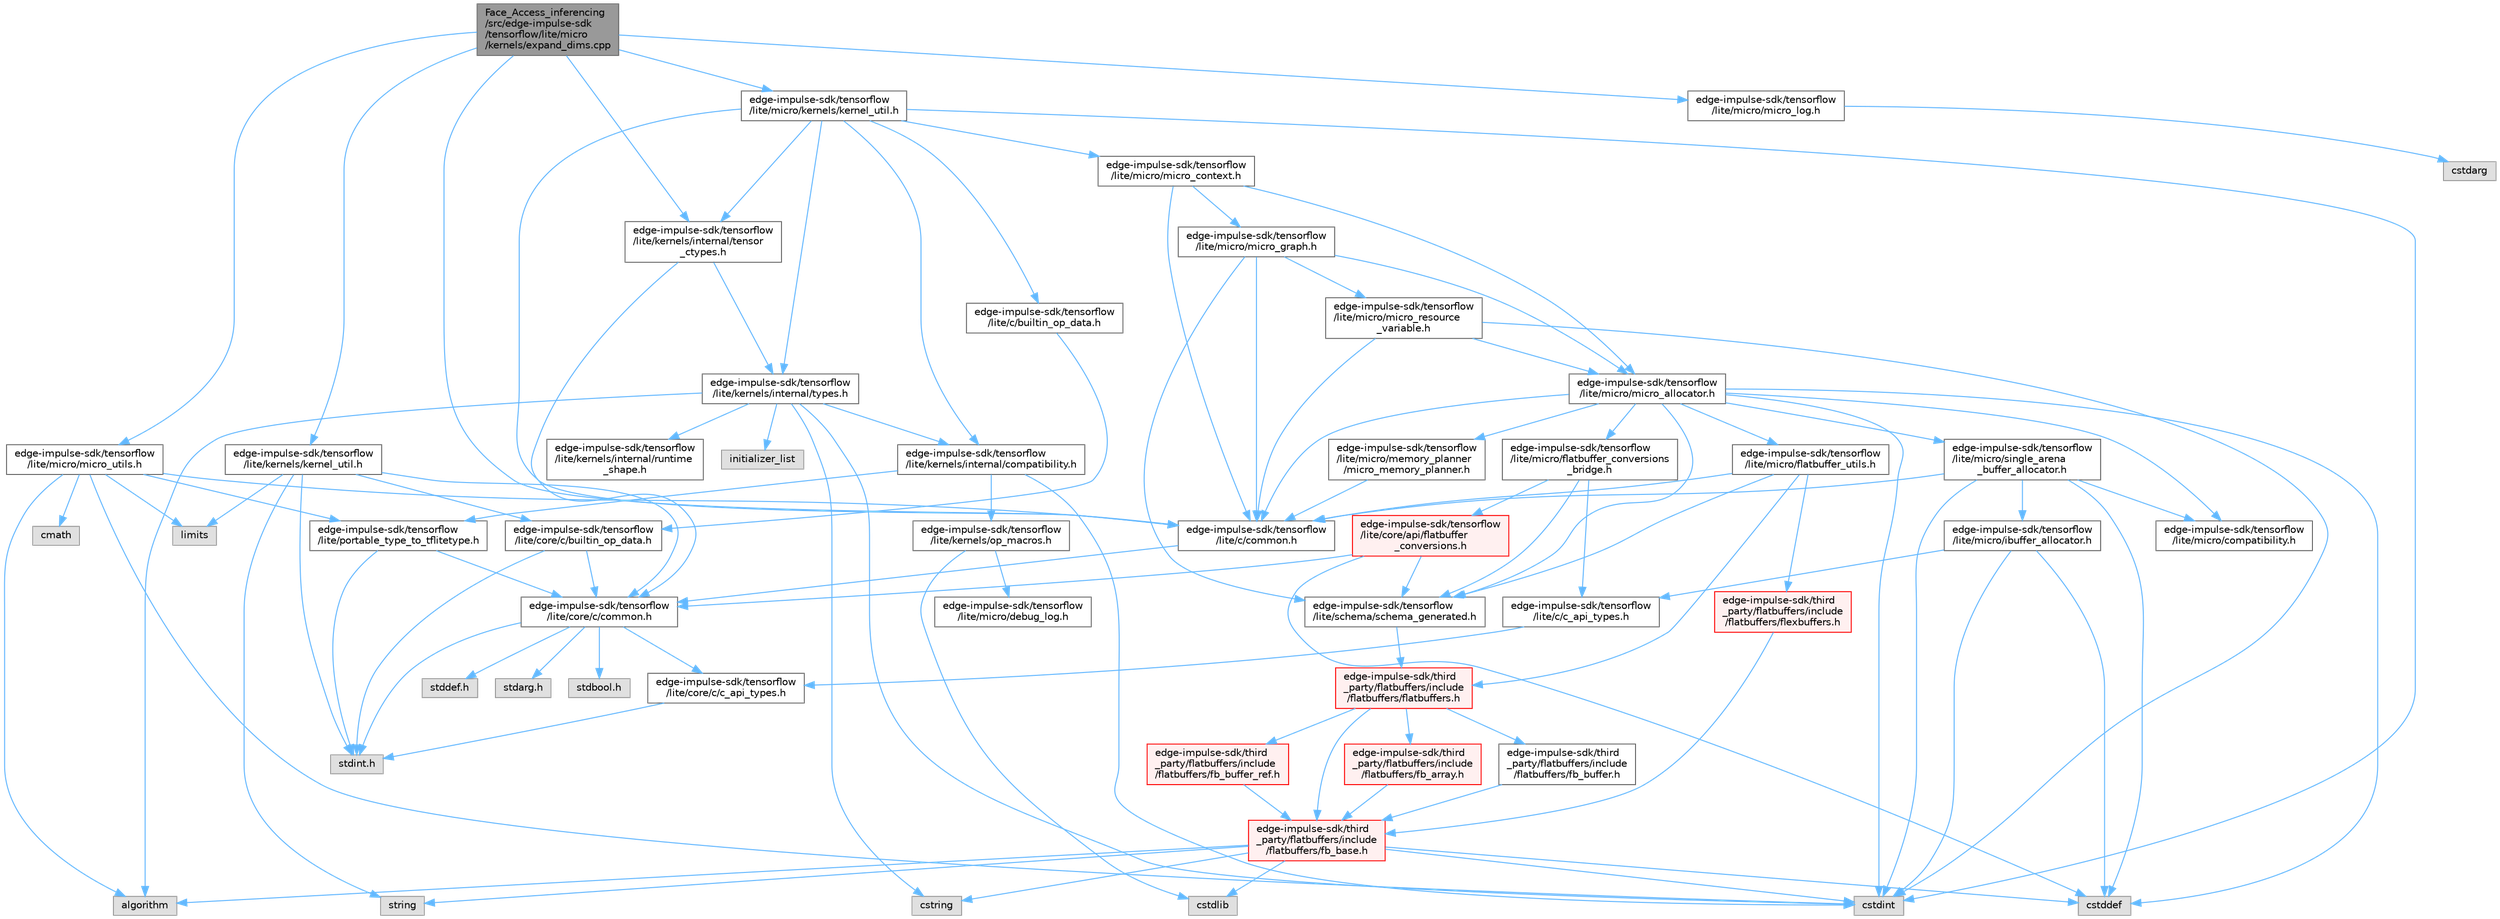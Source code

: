 digraph "Face_Access_inferencing/src/edge-impulse-sdk/tensorflow/lite/micro/kernels/expand_dims.cpp"
{
 // LATEX_PDF_SIZE
  bgcolor="transparent";
  edge [fontname=Helvetica,fontsize=10,labelfontname=Helvetica,labelfontsize=10];
  node [fontname=Helvetica,fontsize=10,shape=box,height=0.2,width=0.4];
  Node1 [id="Node000001",label="Face_Access_inferencing\l/src/edge-impulse-sdk\l/tensorflow/lite/micro\l/kernels/expand_dims.cpp",height=0.2,width=0.4,color="gray40", fillcolor="grey60", style="filled", fontcolor="black",tooltip=" "];
  Node1 -> Node2 [id="edge1_Node000001_Node000002",color="steelblue1",style="solid",tooltip=" "];
  Node2 [id="Node000002",label="edge-impulse-sdk/tensorflow\l/lite/c/common.h",height=0.2,width=0.4,color="grey40", fillcolor="white", style="filled",URL="$_face___access__inferencing_2src_2edge-impulse-sdk_2tensorflow_2lite_2c_2common_8h.html",tooltip=" "];
  Node2 -> Node3 [id="edge2_Node000002_Node000003",color="steelblue1",style="solid",tooltip=" "];
  Node3 [id="Node000003",label="edge-impulse-sdk/tensorflow\l/lite/core/c/common.h",height=0.2,width=0.4,color="grey40", fillcolor="white", style="filled",URL="$_face___access__inferencing_2src_2edge-impulse-sdk_2tensorflow_2lite_2core_2c_2common_8h.html",tooltip=" "];
  Node3 -> Node4 [id="edge3_Node000003_Node000004",color="steelblue1",style="solid",tooltip=" "];
  Node4 [id="Node000004",label="stdarg.h",height=0.2,width=0.4,color="grey60", fillcolor="#E0E0E0", style="filled",tooltip=" "];
  Node3 -> Node5 [id="edge4_Node000003_Node000005",color="steelblue1",style="solid",tooltip=" "];
  Node5 [id="Node000005",label="stdbool.h",height=0.2,width=0.4,color="grey60", fillcolor="#E0E0E0", style="filled",tooltip=" "];
  Node3 -> Node6 [id="edge5_Node000003_Node000006",color="steelblue1",style="solid",tooltip=" "];
  Node6 [id="Node000006",label="stddef.h",height=0.2,width=0.4,color="grey60", fillcolor="#E0E0E0", style="filled",tooltip=" "];
  Node3 -> Node7 [id="edge6_Node000003_Node000007",color="steelblue1",style="solid",tooltip=" "];
  Node7 [id="Node000007",label="stdint.h",height=0.2,width=0.4,color="grey60", fillcolor="#E0E0E0", style="filled",tooltip=" "];
  Node3 -> Node8 [id="edge7_Node000003_Node000008",color="steelblue1",style="solid",tooltip=" "];
  Node8 [id="Node000008",label="edge-impulse-sdk/tensorflow\l/lite/core/c/c_api_types.h",height=0.2,width=0.4,color="grey40", fillcolor="white", style="filled",URL="$_face___access__inferencing_2src_2edge-impulse-sdk_2tensorflow_2lite_2core_2c_2c__api__types_8h.html",tooltip=" "];
  Node8 -> Node7 [id="edge8_Node000008_Node000007",color="steelblue1",style="solid",tooltip=" "];
  Node1 -> Node9 [id="edge9_Node000001_Node000009",color="steelblue1",style="solid",tooltip=" "];
  Node9 [id="Node000009",label="edge-impulse-sdk/tensorflow\l/lite/kernels/internal/tensor\l_ctypes.h",height=0.2,width=0.4,color="grey40", fillcolor="white", style="filled",URL="$_face___access__inferencing_2src_2edge-impulse-sdk_2tensorflow_2lite_2kernels_2internal_2tensor__ctypes_8h.html",tooltip=" "];
  Node9 -> Node3 [id="edge10_Node000009_Node000003",color="steelblue1",style="solid",tooltip=" "];
  Node9 -> Node10 [id="edge11_Node000009_Node000010",color="steelblue1",style="solid",tooltip=" "];
  Node10 [id="Node000010",label="edge-impulse-sdk/tensorflow\l/lite/kernels/internal/types.h",height=0.2,width=0.4,color="grey40", fillcolor="white", style="filled",URL="$_face___access__inferencing_2src_2edge-impulse-sdk_2tensorflow_2lite_2kernels_2internal_2types_8h.html",tooltip=" "];
  Node10 -> Node11 [id="edge12_Node000010_Node000011",color="steelblue1",style="solid",tooltip=" "];
  Node11 [id="Node000011",label="algorithm",height=0.2,width=0.4,color="grey60", fillcolor="#E0E0E0", style="filled",tooltip=" "];
  Node10 -> Node12 [id="edge13_Node000010_Node000012",color="steelblue1",style="solid",tooltip=" "];
  Node12 [id="Node000012",label="cstdint",height=0.2,width=0.4,color="grey60", fillcolor="#E0E0E0", style="filled",tooltip=" "];
  Node10 -> Node13 [id="edge14_Node000010_Node000013",color="steelblue1",style="solid",tooltip=" "];
  Node13 [id="Node000013",label="cstring",height=0.2,width=0.4,color="grey60", fillcolor="#E0E0E0", style="filled",tooltip=" "];
  Node10 -> Node14 [id="edge15_Node000010_Node000014",color="steelblue1",style="solid",tooltip=" "];
  Node14 [id="Node000014",label="initializer_list",height=0.2,width=0.4,color="grey60", fillcolor="#E0E0E0", style="filled",tooltip=" "];
  Node10 -> Node15 [id="edge16_Node000010_Node000015",color="steelblue1",style="solid",tooltip=" "];
  Node15 [id="Node000015",label="edge-impulse-sdk/tensorflow\l/lite/kernels/internal/compatibility.h",height=0.2,width=0.4,color="grey40", fillcolor="white", style="filled",URL="$_face___access__inferencing_2src_2edge-impulse-sdk_2tensorflow_2lite_2kernels_2internal_2compatibility_8h.html",tooltip=" "];
  Node15 -> Node12 [id="edge17_Node000015_Node000012",color="steelblue1",style="solid",tooltip=" "];
  Node15 -> Node16 [id="edge18_Node000015_Node000016",color="steelblue1",style="solid",tooltip=" "];
  Node16 [id="Node000016",label="edge-impulse-sdk/tensorflow\l/lite/portable_type_to_tflitetype.h",height=0.2,width=0.4,color="grey40", fillcolor="white", style="filled",URL="$_face___access__inferencing_2src_2edge-impulse-sdk_2tensorflow_2lite_2portable__type__to__tflitetype_8h.html",tooltip=" "];
  Node16 -> Node7 [id="edge19_Node000016_Node000007",color="steelblue1",style="solid",tooltip=" "];
  Node16 -> Node3 [id="edge20_Node000016_Node000003",color="steelblue1",style="solid",tooltip=" "];
  Node15 -> Node17 [id="edge21_Node000015_Node000017",color="steelblue1",style="solid",tooltip=" "];
  Node17 [id="Node000017",label="edge-impulse-sdk/tensorflow\l/lite/kernels/op_macros.h",height=0.2,width=0.4,color="grey40", fillcolor="white", style="filled",URL="$_face___access__inferencing_2src_2edge-impulse-sdk_2tensorflow_2lite_2kernels_2op__macros_8h.html",tooltip=" "];
  Node17 -> Node18 [id="edge22_Node000017_Node000018",color="steelblue1",style="solid",tooltip=" "];
  Node18 [id="Node000018",label="edge-impulse-sdk/tensorflow\l/lite/micro/debug_log.h",height=0.2,width=0.4,color="grey40", fillcolor="white", style="filled",URL="$_face___access__inferencing_2src_2edge-impulse-sdk_2tensorflow_2lite_2micro_2debug__log_8h.html",tooltip=" "];
  Node17 -> Node19 [id="edge23_Node000017_Node000019",color="steelblue1",style="solid",tooltip=" "];
  Node19 [id="Node000019",label="cstdlib",height=0.2,width=0.4,color="grey60", fillcolor="#E0E0E0", style="filled",tooltip=" "];
  Node10 -> Node20 [id="edge24_Node000010_Node000020",color="steelblue1",style="solid",tooltip=" "];
  Node20 [id="Node000020",label="edge-impulse-sdk/tensorflow\l/lite/kernels/internal/runtime\l_shape.h",height=0.2,width=0.4,color="grey40", fillcolor="white", style="filled",URL="$_face___access__inferencing_2src_2edge-impulse-sdk_2tensorflow_2lite_2kernels_2internal_2runtime__shape_8h.html",tooltip=" "];
  Node1 -> Node21 [id="edge25_Node000001_Node000021",color="steelblue1",style="solid",tooltip=" "];
  Node21 [id="Node000021",label="edge-impulse-sdk/tensorflow\l/lite/kernels/kernel_util.h",height=0.2,width=0.4,color="grey40", fillcolor="white", style="filled",URL="$_face___access__inferencing_2src_2edge-impulse-sdk_2tensorflow_2lite_2kernels_2kernel__util_8h.html",tooltip=" "];
  Node21 -> Node7 [id="edge26_Node000021_Node000007",color="steelblue1",style="solid",tooltip=" "];
  Node21 -> Node22 [id="edge27_Node000021_Node000022",color="steelblue1",style="solid",tooltip=" "];
  Node22 [id="Node000022",label="limits",height=0.2,width=0.4,color="grey60", fillcolor="#E0E0E0", style="filled",tooltip=" "];
  Node21 -> Node23 [id="edge28_Node000021_Node000023",color="steelblue1",style="solid",tooltip=" "];
  Node23 [id="Node000023",label="string",height=0.2,width=0.4,color="grey60", fillcolor="#E0E0E0", style="filled",tooltip=" "];
  Node21 -> Node24 [id="edge29_Node000021_Node000024",color="steelblue1",style="solid",tooltip=" "];
  Node24 [id="Node000024",label="edge-impulse-sdk/tensorflow\l/lite/core/c/builtin_op_data.h",height=0.2,width=0.4,color="grey40", fillcolor="white", style="filled",URL="$_face___access__inferencing_2src_2edge-impulse-sdk_2tensorflow_2lite_2core_2c_2builtin__op__data_8h.html",tooltip=" "];
  Node24 -> Node7 [id="edge30_Node000024_Node000007",color="steelblue1",style="solid",tooltip=" "];
  Node24 -> Node3 [id="edge31_Node000024_Node000003",color="steelblue1",style="solid",tooltip=" "];
  Node21 -> Node3 [id="edge32_Node000021_Node000003",color="steelblue1",style="solid",tooltip=" "];
  Node1 -> Node25 [id="edge33_Node000001_Node000025",color="steelblue1",style="solid",tooltip=" "];
  Node25 [id="Node000025",label="edge-impulse-sdk/tensorflow\l/lite/micro/kernels/kernel_util.h",height=0.2,width=0.4,color="grey40", fillcolor="white", style="filled",URL="$_face___access__inferencing_2src_2edge-impulse-sdk_2tensorflow_2lite_2micro_2kernels_2kernel__util_8h.html",tooltip=" "];
  Node25 -> Node12 [id="edge34_Node000025_Node000012",color="steelblue1",style="solid",tooltip=" "];
  Node25 -> Node26 [id="edge35_Node000025_Node000026",color="steelblue1",style="solid",tooltip=" "];
  Node26 [id="Node000026",label="edge-impulse-sdk/tensorflow\l/lite/c/builtin_op_data.h",height=0.2,width=0.4,color="grey40", fillcolor="white", style="filled",URL="$_face___access__inferencing_2src_2edge-impulse-sdk_2tensorflow_2lite_2c_2builtin__op__data_8h.html",tooltip=" "];
  Node26 -> Node24 [id="edge36_Node000026_Node000024",color="steelblue1",style="solid",tooltip=" "];
  Node25 -> Node2 [id="edge37_Node000025_Node000002",color="steelblue1",style="solid",tooltip=" "];
  Node25 -> Node15 [id="edge38_Node000025_Node000015",color="steelblue1",style="solid",tooltip=" "];
  Node25 -> Node9 [id="edge39_Node000025_Node000009",color="steelblue1",style="solid",tooltip=" "];
  Node25 -> Node10 [id="edge40_Node000025_Node000010",color="steelblue1",style="solid",tooltip=" "];
  Node25 -> Node27 [id="edge41_Node000025_Node000027",color="steelblue1",style="solid",tooltip=" "];
  Node27 [id="Node000027",label="edge-impulse-sdk/tensorflow\l/lite/micro/micro_context.h",height=0.2,width=0.4,color="grey40", fillcolor="white", style="filled",URL="$_face___access__inferencing_2src_2edge-impulse-sdk_2tensorflow_2lite_2micro_2micro__context_8h.html",tooltip=" "];
  Node27 -> Node2 [id="edge42_Node000027_Node000002",color="steelblue1",style="solid",tooltip=" "];
  Node27 -> Node28 [id="edge43_Node000027_Node000028",color="steelblue1",style="solid",tooltip=" "];
  Node28 [id="Node000028",label="edge-impulse-sdk/tensorflow\l/lite/micro/micro_allocator.h",height=0.2,width=0.4,color="grey40", fillcolor="white", style="filled",URL="$_face___access__inferencing_2src_2edge-impulse-sdk_2tensorflow_2lite_2micro_2micro__allocator_8h.html",tooltip=" "];
  Node28 -> Node29 [id="edge44_Node000028_Node000029",color="steelblue1",style="solid",tooltip=" "];
  Node29 [id="Node000029",label="cstddef",height=0.2,width=0.4,color="grey60", fillcolor="#E0E0E0", style="filled",tooltip=" "];
  Node28 -> Node12 [id="edge45_Node000028_Node000012",color="steelblue1",style="solid",tooltip=" "];
  Node28 -> Node2 [id="edge46_Node000028_Node000002",color="steelblue1",style="solid",tooltip=" "];
  Node28 -> Node30 [id="edge47_Node000028_Node000030",color="steelblue1",style="solid",tooltip=" "];
  Node30 [id="Node000030",label="edge-impulse-sdk/tensorflow\l/lite/micro/single_arena\l_buffer_allocator.h",height=0.2,width=0.4,color="grey40", fillcolor="white", style="filled",URL="$_face___access__inferencing_2src_2edge-impulse-sdk_2tensorflow_2lite_2micro_2single__arena__buffer__allocator_8h.html",tooltip=" "];
  Node30 -> Node29 [id="edge48_Node000030_Node000029",color="steelblue1",style="solid",tooltip=" "];
  Node30 -> Node12 [id="edge49_Node000030_Node000012",color="steelblue1",style="solid",tooltip=" "];
  Node30 -> Node2 [id="edge50_Node000030_Node000002",color="steelblue1",style="solid",tooltip=" "];
  Node30 -> Node31 [id="edge51_Node000030_Node000031",color="steelblue1",style="solid",tooltip=" "];
  Node31 [id="Node000031",label="edge-impulse-sdk/tensorflow\l/lite/micro/ibuffer_allocator.h",height=0.2,width=0.4,color="grey40", fillcolor="white", style="filled",URL="$_face___access__inferencing_2src_2edge-impulse-sdk_2tensorflow_2lite_2micro_2ibuffer__allocator_8h.html",tooltip=" "];
  Node31 -> Node29 [id="edge52_Node000031_Node000029",color="steelblue1",style="solid",tooltip=" "];
  Node31 -> Node12 [id="edge53_Node000031_Node000012",color="steelblue1",style="solid",tooltip=" "];
  Node31 -> Node32 [id="edge54_Node000031_Node000032",color="steelblue1",style="solid",tooltip=" "];
  Node32 [id="Node000032",label="edge-impulse-sdk/tensorflow\l/lite/c/c_api_types.h",height=0.2,width=0.4,color="grey40", fillcolor="white", style="filled",URL="$_face___access__inferencing_2src_2edge-impulse-sdk_2tensorflow_2lite_2c_2c__api__types_8h.html",tooltip=" "];
  Node32 -> Node8 [id="edge55_Node000032_Node000008",color="steelblue1",style="solid",tooltip=" "];
  Node30 -> Node33 [id="edge56_Node000030_Node000033",color="steelblue1",style="solid",tooltip=" "];
  Node33 [id="Node000033",label="edge-impulse-sdk/tensorflow\l/lite/micro/compatibility.h",height=0.2,width=0.4,color="grey40", fillcolor="white", style="filled",URL="$_face___access__inferencing_2src_2edge-impulse-sdk_2tensorflow_2lite_2micro_2compatibility_8h.html",tooltip=" "];
  Node28 -> Node33 [id="edge57_Node000028_Node000033",color="steelblue1",style="solid",tooltip=" "];
  Node28 -> Node34 [id="edge58_Node000028_Node000034",color="steelblue1",style="solid",tooltip=" "];
  Node34 [id="Node000034",label="edge-impulse-sdk/tensorflow\l/lite/micro/flatbuffer_utils.h",height=0.2,width=0.4,color="grey40", fillcolor="white", style="filled",URL="$_face___access__inferencing_2src_2edge-impulse-sdk_2tensorflow_2lite_2micro_2flatbuffer__utils_8h.html",tooltip=" "];
  Node34 -> Node35 [id="edge59_Node000034_Node000035",color="steelblue1",style="solid",tooltip=" "];
  Node35 [id="Node000035",label="edge-impulse-sdk/third\l_party/flatbuffers/include\l/flatbuffers/flatbuffers.h",height=0.2,width=0.4,color="red", fillcolor="#FFF0F0", style="filled",URL="$_face___access__inferencing_2src_2edge-impulse-sdk_2third__party_2flatbuffers_2include_2flatbuffers_2flatbuffers_8h.html",tooltip=" "];
  Node35 -> Node36 [id="edge60_Node000035_Node000036",color="steelblue1",style="solid",tooltip=" "];
  Node36 [id="Node000036",label="edge-impulse-sdk/third\l_party/flatbuffers/include\l/flatbuffers/fb_array.h",height=0.2,width=0.4,color="red", fillcolor="#FFF0F0", style="filled",URL="$fb__array_8h.html",tooltip=" "];
  Node36 -> Node37 [id="edge61_Node000036_Node000037",color="steelblue1",style="solid",tooltip=" "];
  Node37 [id="Node000037",label="edge-impulse-sdk/third\l_party/flatbuffers/include\l/flatbuffers/fb_base.h",height=0.2,width=0.4,color="red", fillcolor="#FFF0F0", style="filled",URL="$fb__base_8h.html",tooltip=" "];
  Node37 -> Node12 [id="edge62_Node000037_Node000012",color="steelblue1",style="solid",tooltip=" "];
  Node37 -> Node29 [id="edge63_Node000037_Node000029",color="steelblue1",style="solid",tooltip=" "];
  Node37 -> Node19 [id="edge64_Node000037_Node000019",color="steelblue1",style="solid",tooltip=" "];
  Node37 -> Node13 [id="edge65_Node000037_Node000013",color="steelblue1",style="solid",tooltip=" "];
  Node37 -> Node23 [id="edge66_Node000037_Node000023",color="steelblue1",style="solid",tooltip=" "];
  Node37 -> Node11 [id="edge67_Node000037_Node000011",color="steelblue1",style="solid",tooltip=" "];
  Node35 -> Node37 [id="edge68_Node000035_Node000037",color="steelblue1",style="solid",tooltip=" "];
  Node35 -> Node47 [id="edge69_Node000035_Node000047",color="steelblue1",style="solid",tooltip=" "];
  Node47 [id="Node000047",label="edge-impulse-sdk/third\l_party/flatbuffers/include\l/flatbuffers/fb_buffer.h",height=0.2,width=0.4,color="grey40", fillcolor="white", style="filled",URL="$fb__buffer_8h.html",tooltip=" "];
  Node47 -> Node37 [id="edge70_Node000047_Node000037",color="steelblue1",style="solid",tooltip=" "];
  Node35 -> Node48 [id="edge71_Node000035_Node000048",color="steelblue1",style="solid",tooltip=" "];
  Node48 [id="Node000048",label="edge-impulse-sdk/third\l_party/flatbuffers/include\l/flatbuffers/fb_buffer_ref.h",height=0.2,width=0.4,color="red", fillcolor="#FFF0F0", style="filled",URL="$fb__buffer__ref_8h.html",tooltip=" "];
  Node48 -> Node37 [id="edge72_Node000048_Node000037",color="steelblue1",style="solid",tooltip=" "];
  Node34 -> Node59 [id="edge73_Node000034_Node000059",color="steelblue1",style="solid",tooltip=" "];
  Node59 [id="Node000059",label="edge-impulse-sdk/third\l_party/flatbuffers/include\l/flatbuffers/flexbuffers.h",height=0.2,width=0.4,color="red", fillcolor="#FFF0F0", style="filled",URL="$_face___access__inferencing_2src_2edge-impulse-sdk_2third__party_2flatbuffers_2include_2flatbuffers_2flexbuffers_8h.html",tooltip=" "];
  Node59 -> Node37 [id="edge74_Node000059_Node000037",color="steelblue1",style="solid",tooltip=" "];
  Node34 -> Node2 [id="edge75_Node000034_Node000002",color="steelblue1",style="solid",tooltip=" "];
  Node34 -> Node66 [id="edge76_Node000034_Node000066",color="steelblue1",style="solid",tooltip=" "];
  Node66 [id="Node000066",label="edge-impulse-sdk/tensorflow\l/lite/schema/schema_generated.h",height=0.2,width=0.4,color="grey40", fillcolor="white", style="filled",URL="$_face___access__inferencing_2src_2edge-impulse-sdk_2tensorflow_2lite_2schema_2schema__generated_8h.html",tooltip=" "];
  Node66 -> Node35 [id="edge77_Node000066_Node000035",color="steelblue1",style="solid",tooltip=" "];
  Node28 -> Node67 [id="edge78_Node000028_Node000067",color="steelblue1",style="solid",tooltip=" "];
  Node67 [id="Node000067",label="edge-impulse-sdk/tensorflow\l/lite/micro/memory_planner\l/micro_memory_planner.h",height=0.2,width=0.4,color="grey40", fillcolor="white", style="filled",URL="$_face___access__inferencing_2src_2edge-impulse-sdk_2tensorflow_2lite_2micro_2memory__planner_2micro__memory__planner_8h.html",tooltip=" "];
  Node67 -> Node2 [id="edge79_Node000067_Node000002",color="steelblue1",style="solid",tooltip=" "];
  Node28 -> Node68 [id="edge80_Node000028_Node000068",color="steelblue1",style="solid",tooltip=" "];
  Node68 [id="Node000068",label="edge-impulse-sdk/tensorflow\l/lite/micro/flatbuffer_conversions\l_bridge.h",height=0.2,width=0.4,color="grey40", fillcolor="white", style="filled",URL="$_face___access__inferencing_2src_2edge-impulse-sdk_2tensorflow_2lite_2micro_2flatbuffer__conversions__bridge_8h.html",tooltip=" "];
  Node68 -> Node32 [id="edge81_Node000068_Node000032",color="steelblue1",style="solid",tooltip=" "];
  Node68 -> Node69 [id="edge82_Node000068_Node000069",color="steelblue1",style="solid",tooltip=" "];
  Node69 [id="Node000069",label="edge-impulse-sdk/tensorflow\l/lite/core/api/flatbuffer\l_conversions.h",height=0.2,width=0.4,color="red", fillcolor="#FFF0F0", style="filled",URL="$_face___access__inferencing_2src_2edge-impulse-sdk_2tensorflow_2lite_2core_2api_2flatbuffer__conversions_8h.html",tooltip=" "];
  Node69 -> Node29 [id="edge83_Node000069_Node000029",color="steelblue1",style="solid",tooltip=" "];
  Node69 -> Node3 [id="edge84_Node000069_Node000003",color="steelblue1",style="solid",tooltip=" "];
  Node69 -> Node66 [id="edge85_Node000069_Node000066",color="steelblue1",style="solid",tooltip=" "];
  Node68 -> Node66 [id="edge86_Node000068_Node000066",color="steelblue1",style="solid",tooltip=" "];
  Node28 -> Node66 [id="edge87_Node000028_Node000066",color="steelblue1",style="solid",tooltip=" "];
  Node27 -> Node73 [id="edge88_Node000027_Node000073",color="steelblue1",style="solid",tooltip=" "];
  Node73 [id="Node000073",label="edge-impulse-sdk/tensorflow\l/lite/micro/micro_graph.h",height=0.2,width=0.4,color="grey40", fillcolor="white", style="filled",URL="$_face___access__inferencing_2src_2edge-impulse-sdk_2tensorflow_2lite_2micro_2micro__graph_8h.html",tooltip=" "];
  Node73 -> Node2 [id="edge89_Node000073_Node000002",color="steelblue1",style="solid",tooltip=" "];
  Node73 -> Node28 [id="edge90_Node000073_Node000028",color="steelblue1",style="solid",tooltip=" "];
  Node73 -> Node74 [id="edge91_Node000073_Node000074",color="steelblue1",style="solid",tooltip=" "];
  Node74 [id="Node000074",label="edge-impulse-sdk/tensorflow\l/lite/micro/micro_resource\l_variable.h",height=0.2,width=0.4,color="grey40", fillcolor="white", style="filled",URL="$_face___access__inferencing_2src_2edge-impulse-sdk_2tensorflow_2lite_2micro_2micro__resource__variable_8h.html",tooltip=" "];
  Node74 -> Node12 [id="edge92_Node000074_Node000012",color="steelblue1",style="solid",tooltip=" "];
  Node74 -> Node2 [id="edge93_Node000074_Node000002",color="steelblue1",style="solid",tooltip=" "];
  Node74 -> Node28 [id="edge94_Node000074_Node000028",color="steelblue1",style="solid",tooltip=" "];
  Node73 -> Node66 [id="edge95_Node000073_Node000066",color="steelblue1",style="solid",tooltip=" "];
  Node1 -> Node75 [id="edge96_Node000001_Node000075",color="steelblue1",style="solid",tooltip=" "];
  Node75 [id="Node000075",label="edge-impulse-sdk/tensorflow\l/lite/micro/micro_log.h",height=0.2,width=0.4,color="grey40", fillcolor="white", style="filled",URL="$_face___access__inferencing_2src_2edge-impulse-sdk_2tensorflow_2lite_2micro_2micro__log_8h.html",tooltip=" "];
  Node75 -> Node72 [id="edge97_Node000075_Node000072",color="steelblue1",style="solid",tooltip=" "];
  Node72 [id="Node000072",label="cstdarg",height=0.2,width=0.4,color="grey60", fillcolor="#E0E0E0", style="filled",tooltip=" "];
  Node1 -> Node76 [id="edge98_Node000001_Node000076",color="steelblue1",style="solid",tooltip=" "];
  Node76 [id="Node000076",label="edge-impulse-sdk/tensorflow\l/lite/micro/micro_utils.h",height=0.2,width=0.4,color="grey40", fillcolor="white", style="filled",URL="$_face___access__inferencing_2src_2edge-impulse-sdk_2tensorflow_2lite_2micro_2micro__utils_8h.html",tooltip=" "];
  Node76 -> Node11 [id="edge99_Node000076_Node000011",color="steelblue1",style="solid",tooltip=" "];
  Node76 -> Node77 [id="edge100_Node000076_Node000077",color="steelblue1",style="solid",tooltip=" "];
  Node77 [id="Node000077",label="cmath",height=0.2,width=0.4,color="grey60", fillcolor="#E0E0E0", style="filled",tooltip=" "];
  Node76 -> Node12 [id="edge101_Node000076_Node000012",color="steelblue1",style="solid",tooltip=" "];
  Node76 -> Node16 [id="edge102_Node000076_Node000016",color="steelblue1",style="solid",tooltip=" "];
  Node76 -> Node22 [id="edge103_Node000076_Node000022",color="steelblue1",style="solid",tooltip=" "];
  Node76 -> Node2 [id="edge104_Node000076_Node000002",color="steelblue1",style="solid",tooltip=" "];
}
